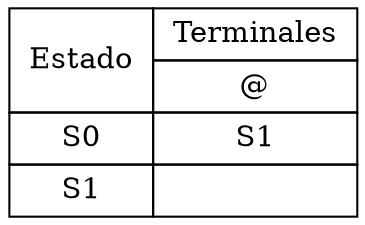 digraph{
tablaSiguientes[shape=none; margin=0, label = <
<TABLE BORDER = "0" CELLBORDER = "1" CELLSPACING = "0" CELLPADDING = "4"><TR>
<TD ROWSPAN = "2"> Estado </TD>
<TD COLSPAN = "1"> Terminales </TD>
</TR>
<TR>
<TD> @ </TD>
</TR>
<TR>
<TD> S0 </TD>
<TD> S1 </TD>
</TR>
<TR>
<TD> S1 </TD>
<TD>  </TD>
</TR>
</TABLE>
>];
}